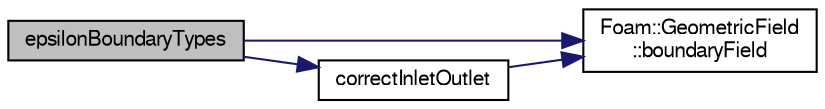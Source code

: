 digraph "epsilonBoundaryTypes"
{
  bgcolor="transparent";
  edge [fontname="FreeSans",fontsize="10",labelfontname="FreeSans",labelfontsize="10"];
  node [fontname="FreeSans",fontsize="10",shape=record];
  rankdir="LR";
  Node321 [label="epsilonBoundaryTypes",height=0.2,width=0.4,color="black", fillcolor="grey75", style="filled", fontcolor="black"];
  Node321 -> Node322 [color="midnightblue",fontsize="10",style="solid",fontname="FreeSans"];
  Node322 [label="Foam::GeometricField\l::boundaryField",height=0.2,width=0.4,color="black",URL="$a22434.html#a3c6c1a789b48ea0c5e8bff64f9c14f2d",tooltip="Return reference to GeometricBoundaryField. "];
  Node321 -> Node323 [color="midnightblue",fontsize="10",style="solid",fontname="FreeSans"];
  Node323 [label="correctInletOutlet",height=0.2,width=0.4,color="black",URL="$a31190.html#a6c9b72005b8fcf50b18e3a402ca6df13"];
  Node323 -> Node322 [color="midnightblue",fontsize="10",style="solid",fontname="FreeSans"];
}
